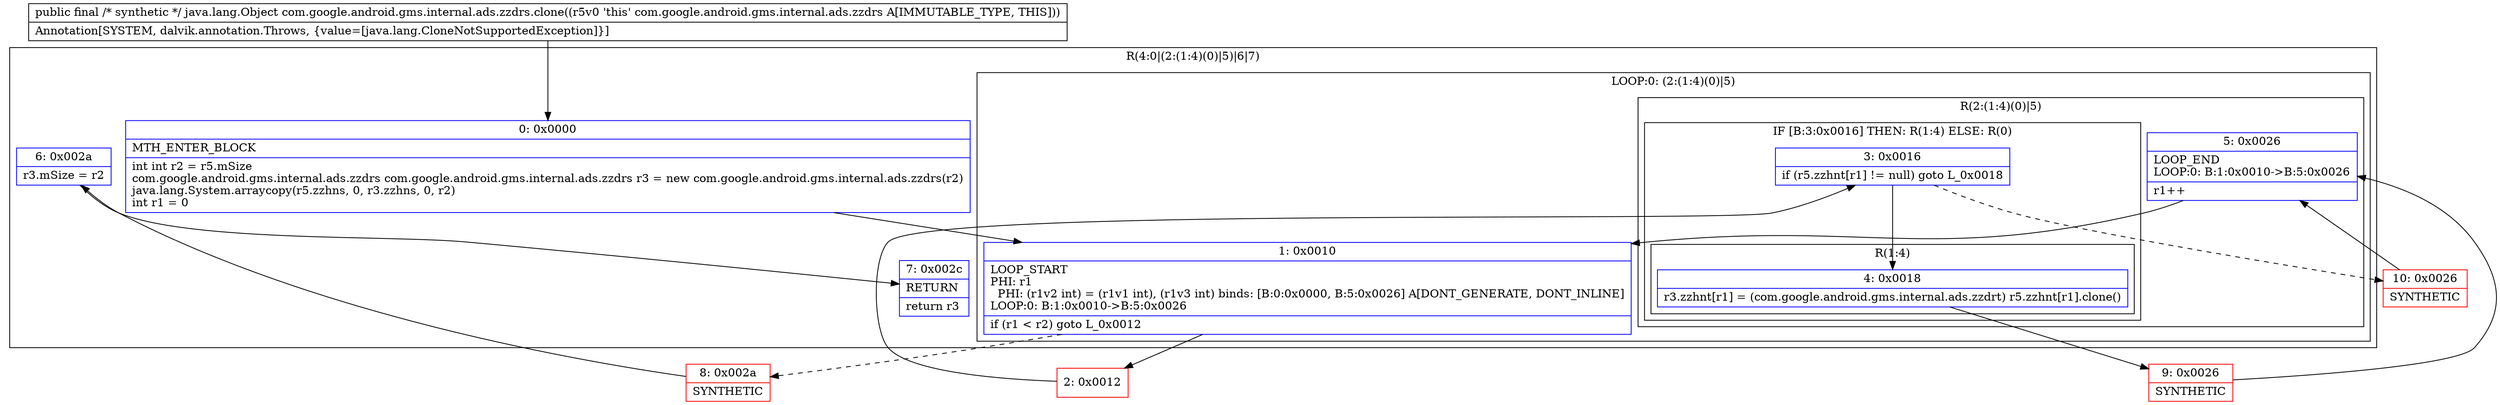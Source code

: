 digraph "CFG forcom.google.android.gms.internal.ads.zzdrs.clone()Ljava\/lang\/Object;" {
subgraph cluster_Region_2032985913 {
label = "R(4:0|(2:(1:4)(0)|5)|6|7)";
node [shape=record,color=blue];
Node_0 [shape=record,label="{0\:\ 0x0000|MTH_ENTER_BLOCK\l|int int r2 = r5.mSize\lcom.google.android.gms.internal.ads.zzdrs com.google.android.gms.internal.ads.zzdrs r3 = new com.google.android.gms.internal.ads.zzdrs(r2)\ljava.lang.System.arraycopy(r5.zzhns, 0, r3.zzhns, 0, r2)\lint r1 = 0\l}"];
subgraph cluster_LoopRegion_79103327 {
label = "LOOP:0: (2:(1:4)(0)|5)";
node [shape=record,color=blue];
Node_1 [shape=record,label="{1\:\ 0x0010|LOOP_START\lPHI: r1 \l  PHI: (r1v2 int) = (r1v1 int), (r1v3 int) binds: [B:0:0x0000, B:5:0x0026] A[DONT_GENERATE, DONT_INLINE]\lLOOP:0: B:1:0x0010\-\>B:5:0x0026\l|if (r1 \< r2) goto L_0x0012\l}"];
subgraph cluster_Region_719872032 {
label = "R(2:(1:4)(0)|5)";
node [shape=record,color=blue];
subgraph cluster_IfRegion_878927723 {
label = "IF [B:3:0x0016] THEN: R(1:4) ELSE: R(0)";
node [shape=record,color=blue];
Node_3 [shape=record,label="{3\:\ 0x0016|if (r5.zzhnt[r1] != null) goto L_0x0018\l}"];
subgraph cluster_Region_2130617168 {
label = "R(1:4)";
node [shape=record,color=blue];
Node_4 [shape=record,label="{4\:\ 0x0018|r3.zzhnt[r1] = (com.google.android.gms.internal.ads.zzdrt) r5.zzhnt[r1].clone()\l}"];
}
subgraph cluster_Region_1093683322 {
label = "R(0)";
node [shape=record,color=blue];
}
}
Node_5 [shape=record,label="{5\:\ 0x0026|LOOP_END\lLOOP:0: B:1:0x0010\-\>B:5:0x0026\l|r1++\l}"];
}
}
Node_6 [shape=record,label="{6\:\ 0x002a|r3.mSize = r2\l}"];
Node_7 [shape=record,label="{7\:\ 0x002c|RETURN\l|return r3\l}"];
}
Node_2 [shape=record,color=red,label="{2\:\ 0x0012}"];
Node_8 [shape=record,color=red,label="{8\:\ 0x002a|SYNTHETIC\l}"];
Node_9 [shape=record,color=red,label="{9\:\ 0x0026|SYNTHETIC\l}"];
Node_10 [shape=record,color=red,label="{10\:\ 0x0026|SYNTHETIC\l}"];
MethodNode[shape=record,label="{public final \/* synthetic *\/ java.lang.Object com.google.android.gms.internal.ads.zzdrs.clone((r5v0 'this' com.google.android.gms.internal.ads.zzdrs A[IMMUTABLE_TYPE, THIS]))  | Annotation[SYSTEM, dalvik.annotation.Throws, \{value=[java.lang.CloneNotSupportedException]\}]\l}"];
MethodNode -> Node_0;
Node_0 -> Node_1;
Node_1 -> Node_2;
Node_1 -> Node_8[style=dashed];
Node_3 -> Node_4;
Node_3 -> Node_10[style=dashed];
Node_4 -> Node_9;
Node_5 -> Node_1;
Node_6 -> Node_7;
Node_2 -> Node_3;
Node_8 -> Node_6;
Node_9 -> Node_5;
Node_10 -> Node_5;
}

